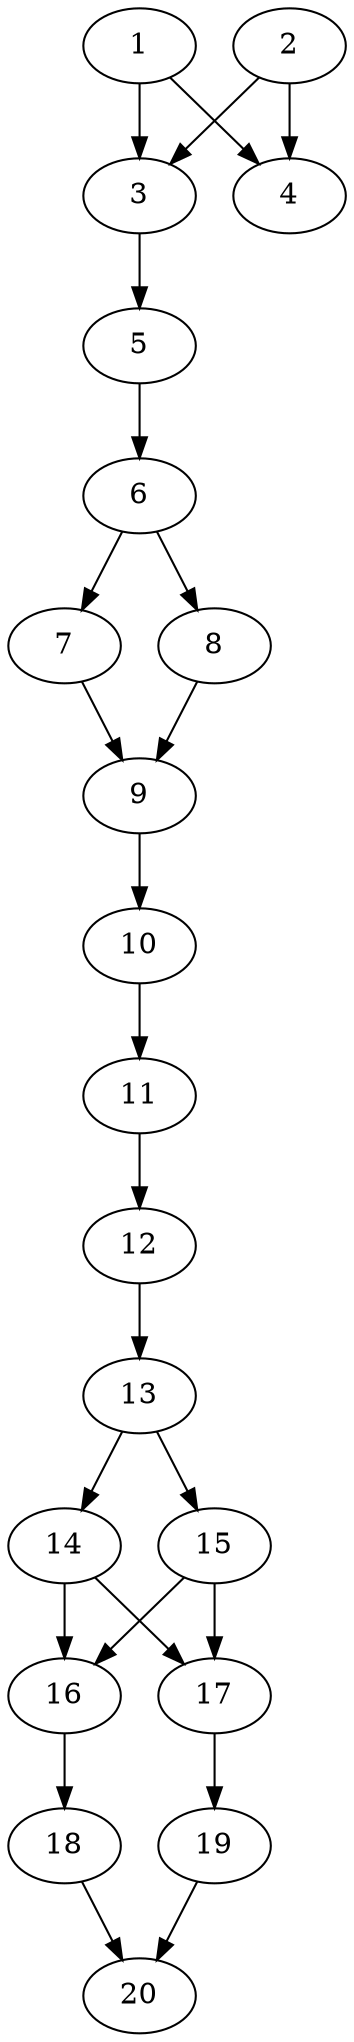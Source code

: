 // DAG automatically generated by daggen at Thu Oct  3 13:58:43 2019
// ./daggen --dot -n 20 --ccr 0.5 --fat 0.3 --regular 0.7 --density 0.6 --mindata 5242880 --maxdata 52428800 
digraph G {
  1 [size="58142720", alpha="0.10", expect_size="29071360"] 
  1 -> 3 [size ="29071360"]
  1 -> 4 [size ="29071360"]
  2 [size="68243456", alpha="0.09", expect_size="34121728"] 
  2 -> 3 [size ="34121728"]
  2 -> 4 [size ="34121728"]
  3 [size="76720128", alpha="0.01", expect_size="38360064"] 
  3 -> 5 [size ="38360064"]
  4 [size="20807680", alpha="0.16", expect_size="10403840"] 
  5 [size="75665408", alpha="0.03", expect_size="37832704"] 
  5 -> 6 [size ="37832704"]
  6 [size="86114304", alpha="0.17", expect_size="43057152"] 
  6 -> 7 [size ="43057152"]
  6 -> 8 [size ="43057152"]
  7 [size="83576832", alpha="0.19", expect_size="41788416"] 
  7 -> 9 [size ="41788416"]
  8 [size="53809152", alpha="0.07", expect_size="26904576"] 
  8 -> 9 [size ="26904576"]
  9 [size="96190464", alpha="0.15", expect_size="48095232"] 
  9 -> 10 [size ="48095232"]
  10 [size="65277952", alpha="0.11", expect_size="32638976"] 
  10 -> 11 [size ="32638976"]
  11 [size="85610496", alpha="0.05", expect_size="42805248"] 
  11 -> 12 [size ="42805248"]
  12 [size="36255744", alpha="0.05", expect_size="18127872"] 
  12 -> 13 [size ="18127872"]
  13 [size="78151680", alpha="0.20", expect_size="39075840"] 
  13 -> 14 [size ="39075840"]
  13 -> 15 [size ="39075840"]
  14 [size="84727808", alpha="0.13", expect_size="42363904"] 
  14 -> 16 [size ="42363904"]
  14 -> 17 [size ="42363904"]
  15 [size="65630208", alpha="0.14", expect_size="32815104"] 
  15 -> 16 [size ="32815104"]
  15 -> 17 [size ="32815104"]
  16 [size="78604288", alpha="0.16", expect_size="39302144"] 
  16 -> 18 [size ="39302144"]
  17 [size="62908416", alpha="0.04", expect_size="31454208"] 
  17 -> 19 [size ="31454208"]
  18 [size="56582144", alpha="0.14", expect_size="28291072"] 
  18 -> 20 [size ="28291072"]
  19 [size="91408384", alpha="0.03", expect_size="45704192"] 
  19 -> 20 [size ="45704192"]
  20 [size="69511168", alpha="0.05", expect_size="34755584"] 
}
